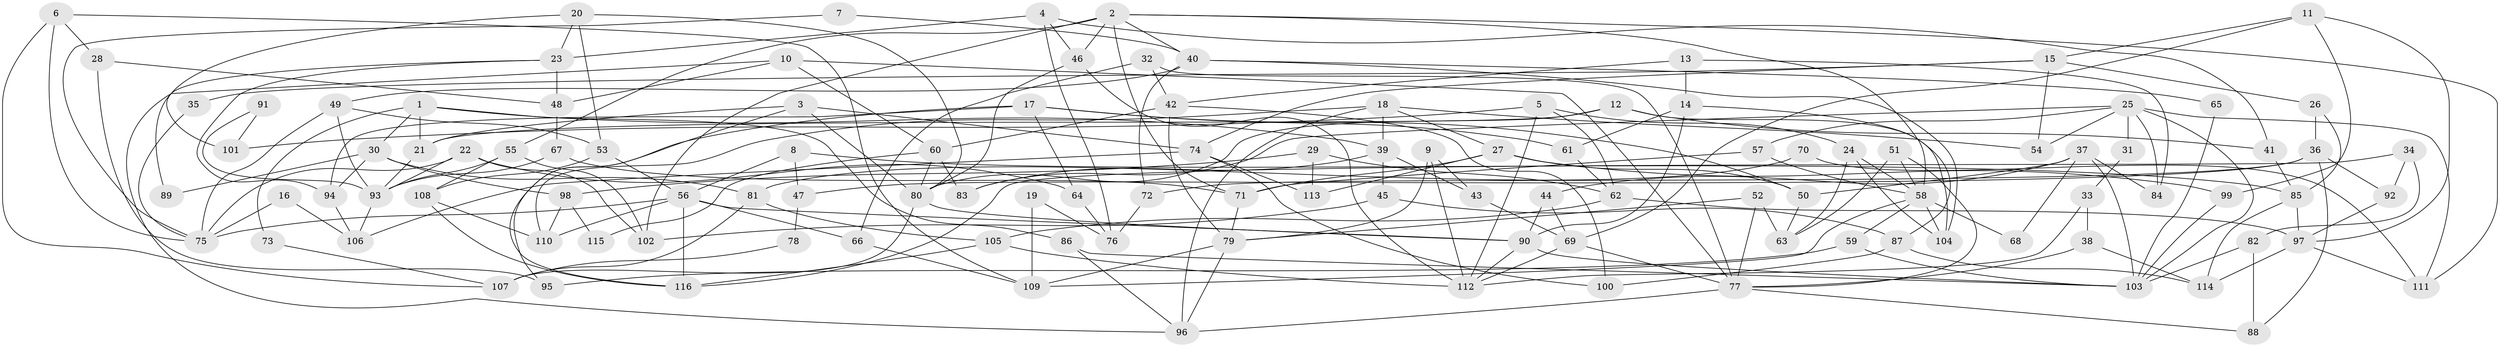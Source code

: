 // coarse degree distribution, {8: 0.05405405405405406, 12: 0.013513513513513514, 6: 0.16216216216216217, 4: 0.20270270270270271, 2: 0.08108108108108109, 3: 0.16216216216216217, 5: 0.17567567567567569, 7: 0.08108108108108109, 9: 0.05405405405405406, 11: 0.013513513513513514}
// Generated by graph-tools (version 1.1) at 2025/23/03/03/25 07:23:58]
// undirected, 116 vertices, 232 edges
graph export_dot {
graph [start="1"]
  node [color=gray90,style=filled];
  1;
  2;
  3;
  4;
  5;
  6;
  7;
  8;
  9;
  10;
  11;
  12;
  13;
  14;
  15;
  16;
  17;
  18;
  19;
  20;
  21;
  22;
  23;
  24;
  25;
  26;
  27;
  28;
  29;
  30;
  31;
  32;
  33;
  34;
  35;
  36;
  37;
  38;
  39;
  40;
  41;
  42;
  43;
  44;
  45;
  46;
  47;
  48;
  49;
  50;
  51;
  52;
  53;
  54;
  55;
  56;
  57;
  58;
  59;
  60;
  61;
  62;
  63;
  64;
  65;
  66;
  67;
  68;
  69;
  70;
  71;
  72;
  73;
  74;
  75;
  76;
  77;
  78;
  79;
  80;
  81;
  82;
  83;
  84;
  85;
  86;
  87;
  88;
  89;
  90;
  91;
  92;
  93;
  94;
  95;
  96;
  97;
  98;
  99;
  100;
  101;
  102;
  103;
  104;
  105;
  106;
  107;
  108;
  109;
  110;
  111;
  112;
  113;
  114;
  115;
  116;
  1 -- 30;
  1 -- 86;
  1 -- 21;
  1 -- 39;
  1 -- 73;
  2 -- 40;
  2 -- 58;
  2 -- 46;
  2 -- 55;
  2 -- 71;
  2 -- 102;
  2 -- 111;
  3 -- 80;
  3 -- 116;
  3 -- 21;
  3 -- 74;
  4 -- 23;
  4 -- 46;
  4 -- 41;
  4 -- 76;
  5 -- 62;
  5 -- 24;
  5 -- 101;
  5 -- 112;
  6 -- 109;
  6 -- 75;
  6 -- 28;
  6 -- 107;
  7 -- 40;
  7 -- 75;
  8 -- 85;
  8 -- 56;
  8 -- 47;
  9 -- 112;
  9 -- 79;
  9 -- 43;
  10 -- 96;
  10 -- 48;
  10 -- 60;
  10 -- 77;
  11 -- 69;
  11 -- 97;
  11 -- 15;
  11 -- 99;
  12 -- 41;
  12 -- 21;
  12 -- 80;
  12 -- 104;
  13 -- 14;
  13 -- 84;
  13 -- 42;
  14 -- 87;
  14 -- 90;
  14 -- 61;
  15 -- 54;
  15 -- 26;
  15 -- 35;
  15 -- 74;
  16 -- 106;
  16 -- 75;
  17 -- 50;
  17 -- 95;
  17 -- 61;
  17 -- 64;
  17 -- 94;
  18 -- 39;
  18 -- 27;
  18 -- 54;
  18 -- 96;
  18 -- 110;
  19 -- 109;
  19 -- 76;
  20 -- 53;
  20 -- 80;
  20 -- 23;
  20 -- 101;
  21 -- 93;
  22 -- 93;
  22 -- 102;
  22 -- 64;
  22 -- 75;
  23 -- 94;
  23 -- 48;
  23 -- 89;
  24 -- 104;
  24 -- 63;
  24 -- 58;
  25 -- 111;
  25 -- 83;
  25 -- 31;
  25 -- 54;
  25 -- 57;
  25 -- 84;
  25 -- 103;
  26 -- 36;
  26 -- 85;
  27 -- 99;
  27 -- 71;
  27 -- 50;
  27 -- 113;
  28 -- 48;
  28 -- 95;
  29 -- 98;
  29 -- 113;
  29 -- 62;
  30 -- 81;
  30 -- 94;
  30 -- 89;
  30 -- 98;
  31 -- 33;
  32 -- 77;
  32 -- 42;
  32 -- 66;
  33 -- 112;
  33 -- 38;
  34 -- 82;
  34 -- 116;
  34 -- 92;
  35 -- 75;
  36 -- 92;
  36 -- 72;
  36 -- 47;
  36 -- 88;
  37 -- 103;
  37 -- 44;
  37 -- 50;
  37 -- 68;
  37 -- 84;
  38 -- 77;
  38 -- 114;
  39 -- 43;
  39 -- 45;
  39 -- 83;
  40 -- 104;
  40 -- 49;
  40 -- 65;
  40 -- 72;
  41 -- 85;
  42 -- 60;
  42 -- 79;
  42 -- 100;
  43 -- 69;
  44 -- 69;
  44 -- 90;
  45 -- 102;
  45 -- 87;
  46 -- 112;
  46 -- 80;
  47 -- 78;
  48 -- 67;
  49 -- 75;
  49 -- 93;
  49 -- 53;
  50 -- 63;
  51 -- 58;
  51 -- 63;
  51 -- 77;
  52 -- 79;
  52 -- 77;
  52 -- 63;
  53 -- 56;
  53 -- 108;
  55 -- 108;
  55 -- 93;
  55 -- 102;
  56 -- 110;
  56 -- 66;
  56 -- 75;
  56 -- 90;
  56 -- 116;
  57 -- 71;
  57 -- 58;
  58 -- 59;
  58 -- 68;
  58 -- 104;
  58 -- 109;
  59 -- 103;
  59 -- 95;
  60 -- 80;
  60 -- 83;
  60 -- 115;
  61 -- 62;
  62 -- 97;
  62 -- 105;
  64 -- 76;
  65 -- 103;
  66 -- 109;
  67 -- 71;
  67 -- 93;
  69 -- 77;
  69 -- 112;
  70 -- 111;
  70 -- 81;
  71 -- 79;
  72 -- 76;
  73 -- 107;
  74 -- 100;
  74 -- 106;
  74 -- 113;
  77 -- 88;
  77 -- 96;
  78 -- 107;
  79 -- 96;
  79 -- 109;
  80 -- 90;
  80 -- 107;
  81 -- 105;
  81 -- 107;
  82 -- 103;
  82 -- 88;
  85 -- 114;
  85 -- 97;
  86 -- 96;
  86 -- 103;
  87 -- 100;
  87 -- 114;
  90 -- 103;
  90 -- 112;
  91 -- 101;
  91 -- 93;
  92 -- 97;
  93 -- 106;
  94 -- 106;
  97 -- 111;
  97 -- 114;
  98 -- 110;
  98 -- 115;
  99 -- 103;
  105 -- 112;
  105 -- 116;
  108 -- 116;
  108 -- 110;
}
